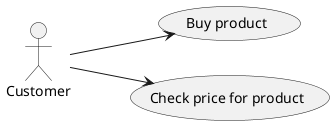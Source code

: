 @startuml
left to right direction
:Customer: --> (Buy product)
:Customer: --> (Check price for product)
@enduml